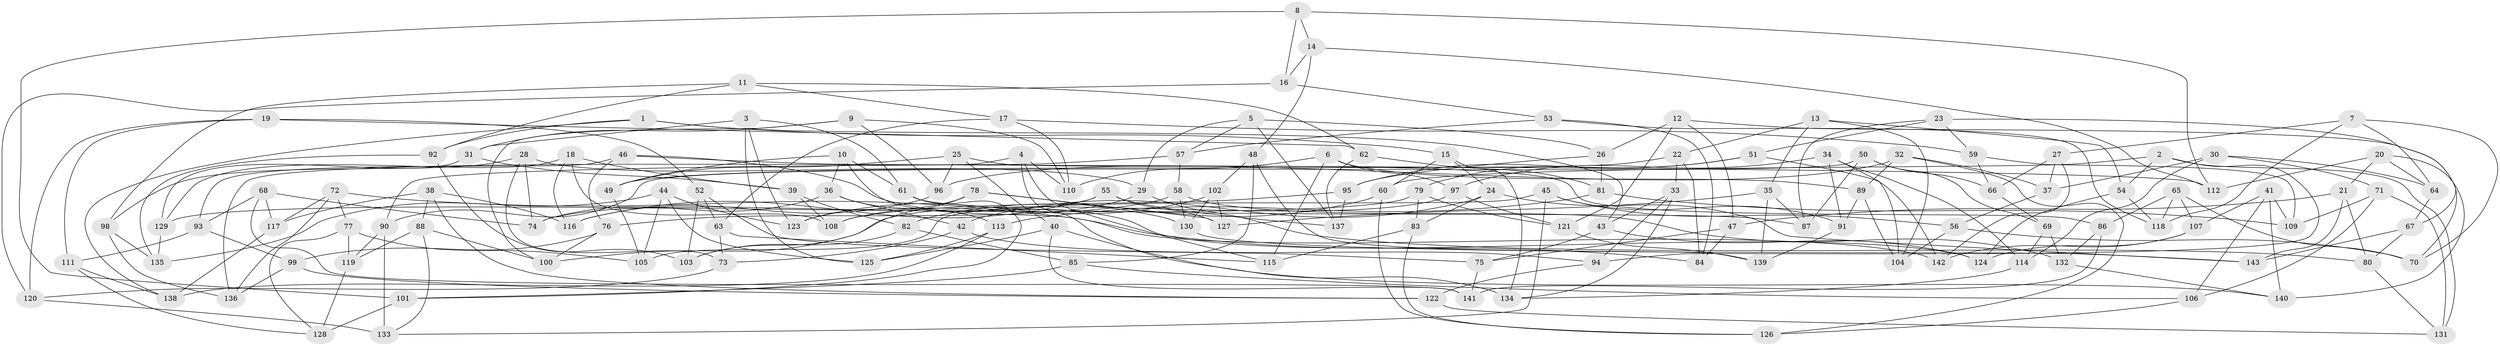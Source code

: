 // Generated by graph-tools (version 1.1) at 2025/50/03/09/25 03:50:47]
// undirected, 143 vertices, 286 edges
graph export_dot {
graph [start="1"]
  node [color=gray90,style=filled];
  1;
  2;
  3;
  4;
  5;
  6;
  7;
  8;
  9;
  10;
  11;
  12;
  13;
  14;
  15;
  16;
  17;
  18;
  19;
  20;
  21;
  22;
  23;
  24;
  25;
  26;
  27;
  28;
  29;
  30;
  31;
  32;
  33;
  34;
  35;
  36;
  37;
  38;
  39;
  40;
  41;
  42;
  43;
  44;
  45;
  46;
  47;
  48;
  49;
  50;
  51;
  52;
  53;
  54;
  55;
  56;
  57;
  58;
  59;
  60;
  61;
  62;
  63;
  64;
  65;
  66;
  67;
  68;
  69;
  70;
  71;
  72;
  73;
  74;
  75;
  76;
  77;
  78;
  79;
  80;
  81;
  82;
  83;
  84;
  85;
  86;
  87;
  88;
  89;
  90;
  91;
  92;
  93;
  94;
  95;
  96;
  97;
  98;
  99;
  100;
  101;
  102;
  103;
  104;
  105;
  106;
  107;
  108;
  109;
  110;
  111;
  112;
  113;
  114;
  115;
  116;
  117;
  118;
  119;
  120;
  121;
  122;
  123;
  124;
  125;
  126;
  127;
  128;
  129;
  130;
  131;
  132;
  133;
  134;
  135;
  136;
  137;
  138;
  139;
  140;
  141;
  142;
  143;
  1 -- 138;
  1 -- 43;
  1 -- 15;
  1 -- 92;
  2 -- 131;
  2 -- 60;
  2 -- 54;
  2 -- 94;
  3 -- 123;
  3 -- 31;
  3 -- 125;
  3 -- 61;
  4 -- 115;
  4 -- 110;
  4 -- 134;
  4 -- 136;
  5 -- 137;
  5 -- 29;
  5 -- 26;
  5 -- 57;
  6 -- 97;
  6 -- 89;
  6 -- 115;
  6 -- 110;
  7 -- 27;
  7 -- 70;
  7 -- 64;
  7 -- 118;
  8 -- 14;
  8 -- 112;
  8 -- 101;
  8 -- 16;
  9 -- 100;
  9 -- 31;
  9 -- 96;
  9 -- 110;
  10 -- 49;
  10 -- 61;
  10 -- 84;
  10 -- 36;
  11 -- 17;
  11 -- 98;
  11 -- 92;
  11 -- 62;
  12 -- 26;
  12 -- 121;
  12 -- 70;
  12 -- 47;
  13 -- 104;
  13 -- 54;
  13 -- 22;
  13 -- 35;
  14 -- 48;
  14 -- 112;
  14 -- 16;
  15 -- 24;
  15 -- 60;
  15 -- 134;
  16 -- 53;
  16 -- 120;
  17 -- 59;
  17 -- 110;
  17 -- 63;
  18 -- 116;
  18 -- 129;
  18 -- 108;
  18 -- 39;
  19 -- 62;
  19 -- 52;
  19 -- 120;
  19 -- 111;
  20 -- 64;
  20 -- 140;
  20 -- 21;
  20 -- 112;
  21 -- 80;
  21 -- 47;
  21 -- 143;
  22 -- 49;
  22 -- 84;
  22 -- 33;
  23 -- 87;
  23 -- 59;
  23 -- 51;
  23 -- 67;
  24 -- 42;
  24 -- 143;
  24 -- 83;
  25 -- 86;
  25 -- 40;
  25 -- 49;
  25 -- 96;
  26 -- 95;
  26 -- 81;
  27 -- 37;
  27 -- 142;
  27 -- 66;
  28 -- 74;
  28 -- 98;
  28 -- 73;
  28 -- 29;
  29 -- 80;
  29 -- 108;
  30 -- 64;
  30 -- 37;
  30 -- 71;
  30 -- 114;
  31 -- 39;
  31 -- 129;
  32 -- 89;
  32 -- 96;
  32 -- 126;
  32 -- 37;
  33 -- 43;
  33 -- 94;
  33 -- 134;
  34 -- 104;
  34 -- 97;
  34 -- 114;
  34 -- 91;
  35 -- 127;
  35 -- 139;
  35 -- 87;
  36 -- 42;
  36 -- 113;
  36 -- 74;
  37 -- 56;
  38 -- 88;
  38 -- 122;
  38 -- 116;
  38 -- 117;
  39 -- 82;
  39 -- 108;
  40 -- 125;
  40 -- 141;
  40 -- 140;
  41 -- 107;
  41 -- 140;
  41 -- 109;
  41 -- 106;
  42 -- 73;
  42 -- 94;
  43 -- 75;
  43 -- 124;
  44 -- 125;
  44 -- 135;
  44 -- 105;
  44 -- 123;
  45 -- 105;
  45 -- 133;
  45 -- 56;
  45 -- 91;
  46 -- 112;
  46 -- 76;
  46 -- 93;
  46 -- 124;
  47 -- 75;
  47 -- 84;
  48 -- 139;
  48 -- 85;
  48 -- 102;
  49 -- 105;
  50 -- 69;
  50 -- 90;
  50 -- 87;
  50 -- 66;
  51 -- 142;
  51 -- 79;
  51 -- 95;
  52 -- 75;
  52 -- 103;
  52 -- 63;
  53 -- 57;
  53 -- 118;
  53 -- 84;
  54 -- 124;
  54 -- 118;
  55 -- 127;
  55 -- 74;
  55 -- 116;
  55 -- 137;
  56 -- 70;
  56 -- 104;
  57 -- 58;
  57 -- 90;
  58 -- 130;
  58 -- 76;
  58 -- 132;
  59 -- 109;
  59 -- 66;
  60 -- 82;
  60 -- 126;
  61 -- 101;
  61 -- 87;
  62 -- 137;
  62 -- 81;
  63 -- 73;
  63 -- 115;
  64 -- 67;
  65 -- 86;
  65 -- 118;
  65 -- 107;
  65 -- 70;
  66 -- 69;
  67 -- 143;
  67 -- 80;
  68 -- 74;
  68 -- 141;
  68 -- 93;
  68 -- 117;
  69 -- 132;
  69 -- 114;
  71 -- 131;
  71 -- 109;
  71 -- 106;
  72 -- 142;
  72 -- 117;
  72 -- 136;
  72 -- 77;
  73 -- 120;
  75 -- 141;
  76 -- 99;
  76 -- 100;
  77 -- 128;
  77 -- 119;
  77 -- 105;
  78 -- 127;
  78 -- 130;
  78 -- 123;
  78 -- 103;
  79 -- 83;
  79 -- 129;
  79 -- 121;
  80 -- 131;
  81 -- 109;
  81 -- 113;
  82 -- 103;
  82 -- 85;
  83 -- 115;
  83 -- 126;
  85 -- 106;
  85 -- 101;
  86 -- 141;
  86 -- 132;
  88 -- 100;
  88 -- 133;
  88 -- 119;
  89 -- 104;
  89 -- 91;
  90 -- 119;
  90 -- 133;
  91 -- 139;
  92 -- 135;
  92 -- 103;
  93 -- 111;
  93 -- 99;
  94 -- 122;
  95 -- 137;
  95 -- 108;
  96 -- 116;
  97 -- 121;
  97 -- 100;
  98 -- 136;
  98 -- 135;
  99 -- 136;
  99 -- 122;
  101 -- 128;
  102 -- 123;
  102 -- 130;
  102 -- 127;
  106 -- 126;
  107 -- 124;
  107 -- 142;
  111 -- 128;
  111 -- 138;
  113 -- 138;
  113 -- 125;
  114 -- 134;
  117 -- 138;
  119 -- 128;
  120 -- 133;
  121 -- 139;
  122 -- 131;
  129 -- 135;
  130 -- 143;
  132 -- 140;
}
